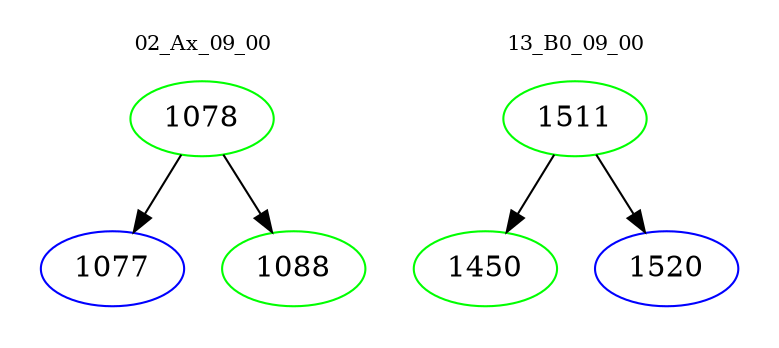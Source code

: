 digraph{
subgraph cluster_0 {
color = white
label = "02_Ax_09_00";
fontsize=10;
T0_1078 [label="1078", color="green"]
T0_1078 -> T0_1077 [color="black"]
T0_1077 [label="1077", color="blue"]
T0_1078 -> T0_1088 [color="black"]
T0_1088 [label="1088", color="green"]
}
subgraph cluster_1 {
color = white
label = "13_B0_09_00";
fontsize=10;
T1_1511 [label="1511", color="green"]
T1_1511 -> T1_1450 [color="black"]
T1_1450 [label="1450", color="green"]
T1_1511 -> T1_1520 [color="black"]
T1_1520 [label="1520", color="blue"]
}
}
